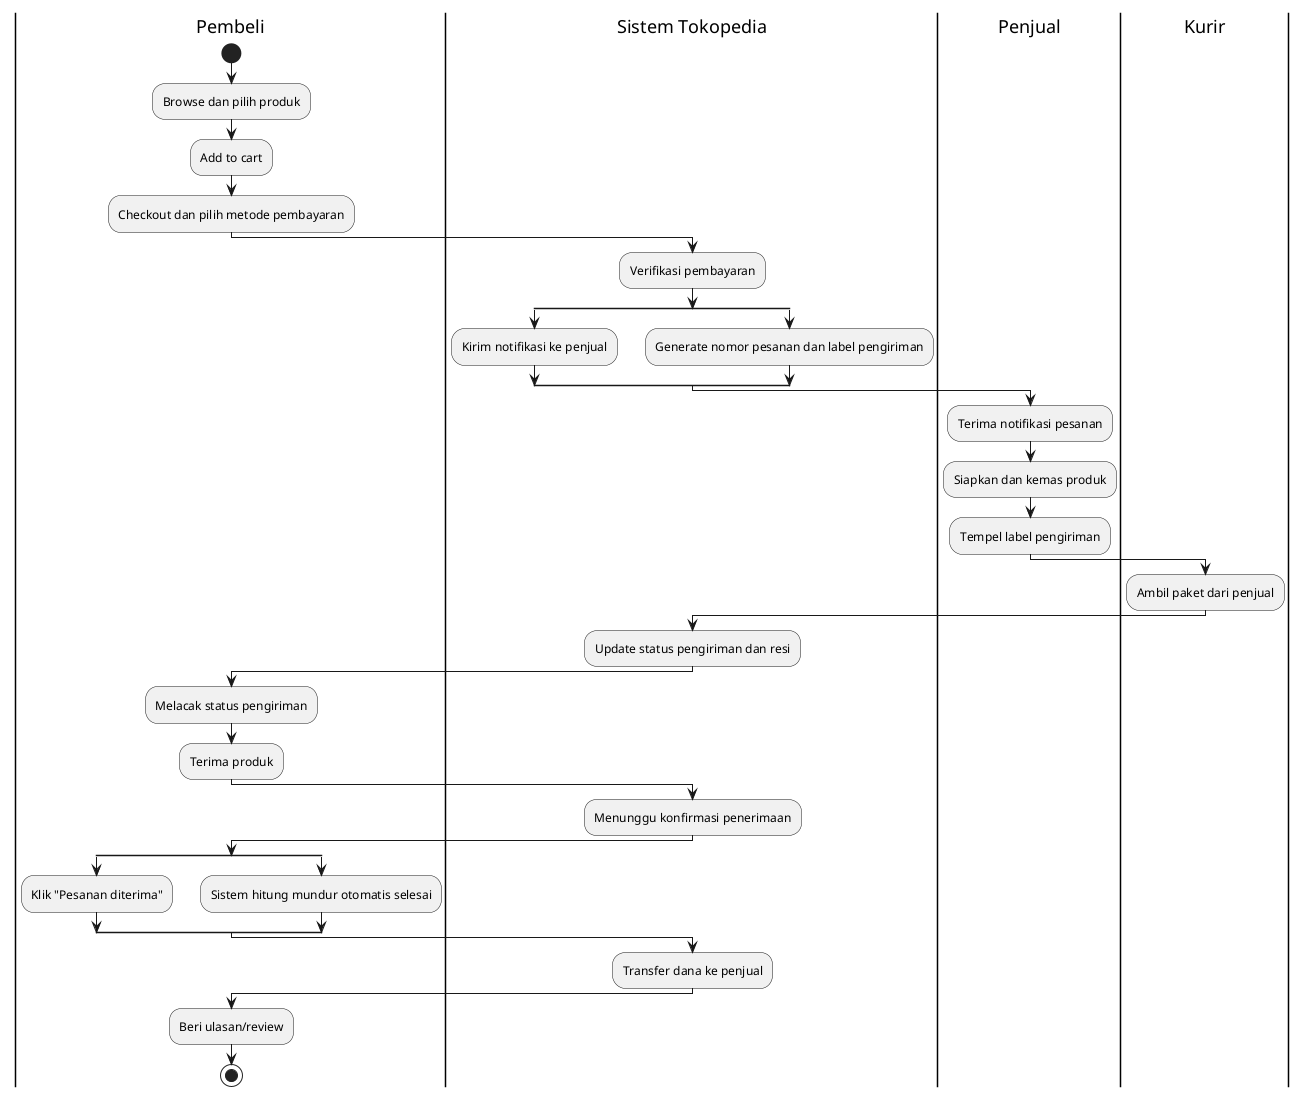 @startuml
|Pembeli|
start
:Browse dan pilih produk;
:Add to cart;
:Checkout dan pilih metode pembayaran;

|Sistem Tokopedia|
:Verifikasi pembayaran;
split
  :Kirim notifikasi ke penjual;
split again
  :Generate nomor pesanan dan label pengiriman;
endsplit

|Penjual|
:Terima notifikasi pesanan;
:Siapkan dan kemas produk;
:Tempel label pengiriman;

|Kurir|
:Ambil paket dari penjual;
|Sistem Tokopedia|
:Update status pengiriman dan resi;

|Pembeli|
:Melacak status pengiriman;
:Terima produk;

|Sistem Tokopedia|
:Menunggu konfirmasi penerimaan;
split
  |Pembeli|
  :Klik "Pesanan diterima";
split again
  :Sistem hitung mundur otomatis selesai;
endsplit

|Sistem Tokopedia|
:Transfer dana ke penjual;

|Pembeli|
:Beri ulasan/review;

stop
@enduml
